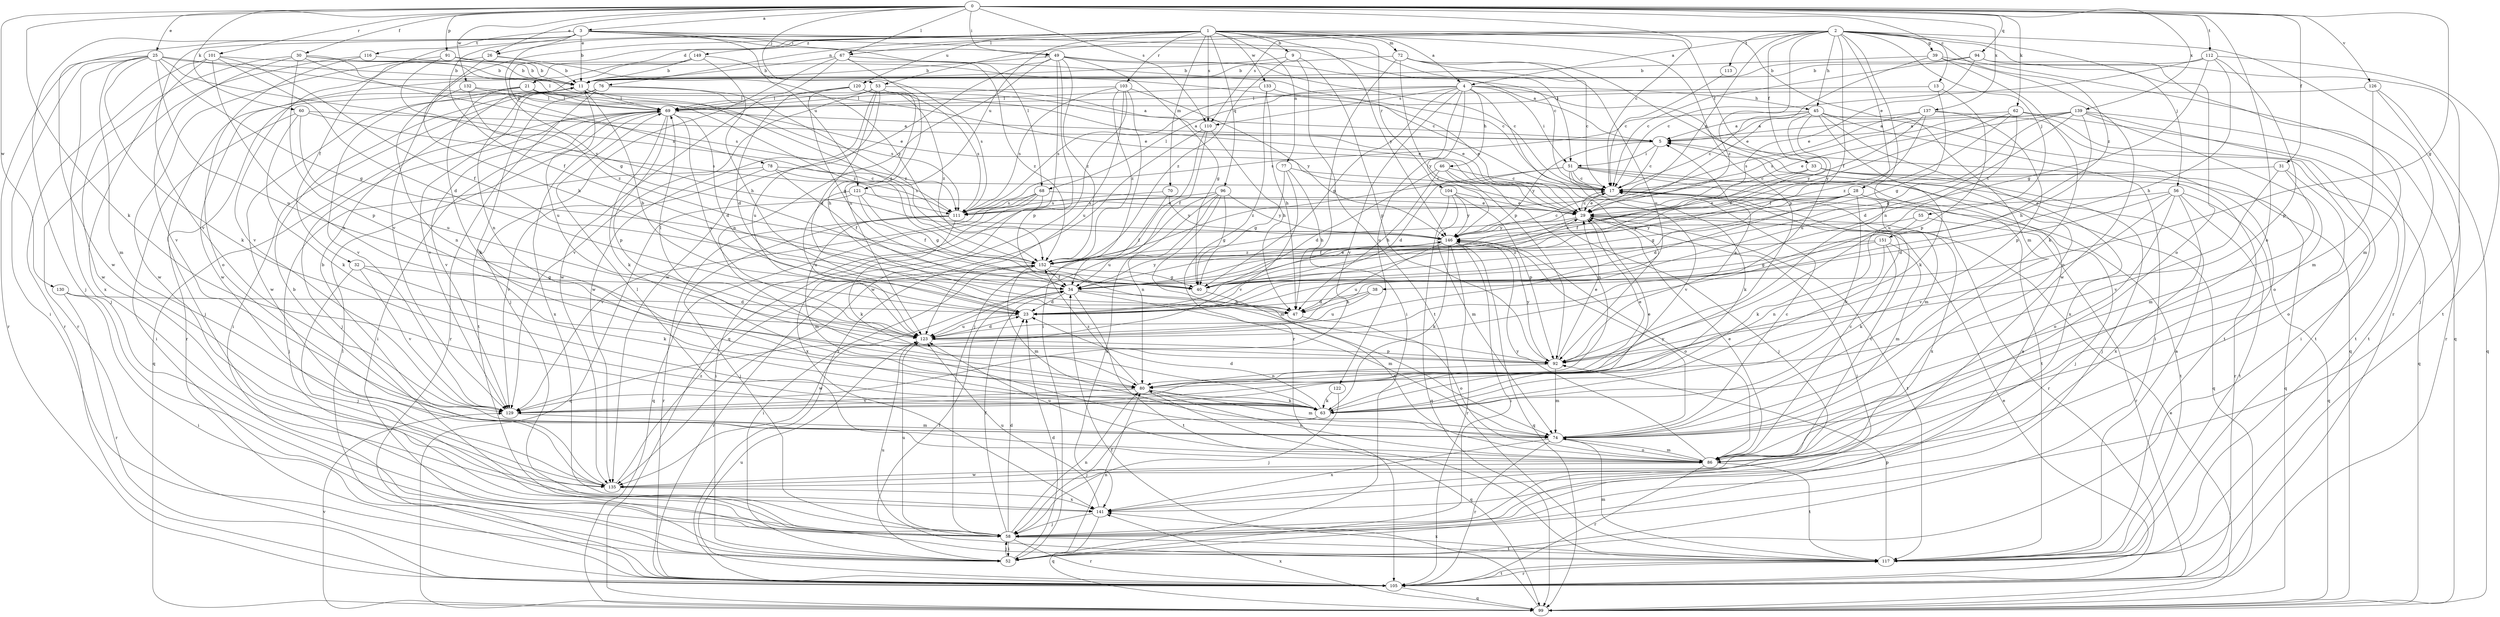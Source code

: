 strict digraph  {
0;
1;
2;
3;
4;
5;
9;
11;
13;
17;
21;
23;
25;
26;
28;
29;
30;
31;
32;
33;
34;
38;
39;
40;
45;
46;
47;
49;
51;
52;
53;
55;
56;
58;
60;
62;
63;
67;
68;
69;
70;
72;
74;
76;
77;
78;
80;
86;
91;
92;
94;
96;
99;
101;
103;
104;
105;
110;
111;
112;
113;
116;
117;
120;
121;
122;
123;
126;
129;
130;
132;
133;
135;
137;
139;
141;
146;
149;
151;
152;
0 -> 3  [label=a];
0 -> 13  [label=c];
0 -> 17  [label=c];
0 -> 25  [label=e];
0 -> 26  [label=e];
0 -> 30  [label=f];
0 -> 31  [label=f];
0 -> 38  [label=g];
0 -> 49  [label=i];
0 -> 53  [label=j];
0 -> 60  [label=k];
0 -> 62  [label=k];
0 -> 63  [label=k];
0 -> 67  [label=l];
0 -> 86  [label=o];
0 -> 91  [label=p];
0 -> 94  [label=q];
0 -> 101  [label=r];
0 -> 110  [label=s];
0 -> 112  [label=t];
0 -> 126  [label=v];
0 -> 130  [label=w];
0 -> 132  [label=w];
0 -> 137  [label=x];
0 -> 139  [label=x];
1 -> 4  [label=a];
1 -> 9  [label=b];
1 -> 21  [label=d];
1 -> 26  [label=e];
1 -> 32  [label=f];
1 -> 33  [label=f];
1 -> 70  [label=m];
1 -> 72  [label=m];
1 -> 74  [label=m];
1 -> 76  [label=n];
1 -> 77  [label=n];
1 -> 78  [label=n];
1 -> 92  [label=p];
1 -> 96  [label=q];
1 -> 103  [label=r];
1 -> 104  [label=r];
1 -> 110  [label=s];
1 -> 120  [label=u];
1 -> 121  [label=u];
1 -> 129  [label=v];
1 -> 133  [label=w];
1 -> 146  [label=y];
1 -> 149  [label=z];
2 -> 4  [label=a];
2 -> 28  [label=e];
2 -> 29  [label=e];
2 -> 33  [label=f];
2 -> 34  [label=f];
2 -> 39  [label=g];
2 -> 45  [label=h];
2 -> 53  [label=j];
2 -> 55  [label=j];
2 -> 56  [label=j];
2 -> 67  [label=l];
2 -> 80  [label=n];
2 -> 86  [label=o];
2 -> 105  [label=r];
2 -> 110  [label=s];
2 -> 113  [label=t];
2 -> 151  [label=z];
2 -> 152  [label=z];
3 -> 11  [label=b];
3 -> 17  [label=c];
3 -> 34  [label=f];
3 -> 40  [label=g];
3 -> 49  [label=i];
3 -> 51  [label=i];
3 -> 58  [label=j];
3 -> 68  [label=l];
3 -> 116  [label=t];
3 -> 121  [label=u];
3 -> 129  [label=v];
3 -> 135  [label=w];
4 -> 40  [label=g];
4 -> 45  [label=h];
4 -> 46  [label=h];
4 -> 51  [label=i];
4 -> 68  [label=l];
4 -> 92  [label=p];
4 -> 99  [label=q];
4 -> 110  [label=s];
4 -> 111  [label=s];
4 -> 122  [label=u];
4 -> 129  [label=v];
4 -> 146  [label=y];
5 -> 17  [label=c];
5 -> 51  [label=i];
5 -> 146  [label=y];
9 -> 11  [label=b];
9 -> 92  [label=p];
9 -> 117  [label=t];
9 -> 152  [label=z];
11 -> 69  [label=l];
11 -> 105  [label=r];
11 -> 123  [label=u];
11 -> 135  [label=w];
11 -> 152  [label=z];
13 -> 40  [label=g];
13 -> 69  [label=l];
13 -> 92  [label=p];
17 -> 29  [label=e];
17 -> 105  [label=r];
17 -> 141  [label=x];
21 -> 58  [label=j];
21 -> 63  [label=k];
21 -> 69  [label=l];
21 -> 111  [label=s];
21 -> 129  [label=v];
21 -> 152  [label=z];
23 -> 11  [label=b];
23 -> 123  [label=u];
25 -> 11  [label=b];
25 -> 29  [label=e];
25 -> 40  [label=g];
25 -> 52  [label=i];
25 -> 58  [label=j];
25 -> 63  [label=k];
25 -> 74  [label=m];
25 -> 105  [label=r];
25 -> 111  [label=s];
25 -> 123  [label=u];
26 -> 11  [label=b];
26 -> 47  [label=h];
26 -> 129  [label=v];
26 -> 146  [label=y];
28 -> 23  [label=d];
28 -> 29  [label=e];
28 -> 40  [label=g];
28 -> 58  [label=j];
28 -> 63  [label=k];
28 -> 117  [label=t];
28 -> 152  [label=z];
29 -> 17  [label=c];
29 -> 34  [label=f];
29 -> 58  [label=j];
29 -> 117  [label=t];
29 -> 146  [label=y];
30 -> 11  [label=b];
30 -> 29  [label=e];
30 -> 69  [label=l];
30 -> 92  [label=p];
30 -> 111  [label=s];
30 -> 129  [label=v];
30 -> 135  [label=w];
31 -> 17  [label=c];
31 -> 74  [label=m];
31 -> 86  [label=o];
31 -> 129  [label=v];
32 -> 40  [label=g];
32 -> 58  [label=j];
32 -> 63  [label=k];
32 -> 129  [label=v];
33 -> 17  [label=c];
33 -> 34  [label=f];
33 -> 58  [label=j];
33 -> 99  [label=q];
33 -> 105  [label=r];
34 -> 23  [label=d];
34 -> 47  [label=h];
34 -> 74  [label=m];
34 -> 117  [label=t];
34 -> 135  [label=w];
34 -> 146  [label=y];
38 -> 23  [label=d];
38 -> 47  [label=h];
38 -> 123  [label=u];
39 -> 11  [label=b];
39 -> 29  [label=e];
39 -> 63  [label=k];
39 -> 99  [label=q];
39 -> 135  [label=w];
40 -> 29  [label=e];
40 -> 86  [label=o];
45 -> 5  [label=a];
45 -> 17  [label=c];
45 -> 34  [label=f];
45 -> 52  [label=i];
45 -> 63  [label=k];
45 -> 111  [label=s];
45 -> 117  [label=t];
45 -> 123  [label=u];
45 -> 141  [label=x];
46 -> 17  [label=c];
46 -> 23  [label=d];
46 -> 47  [label=h];
46 -> 58  [label=j];
46 -> 80  [label=n];
47 -> 86  [label=o];
49 -> 5  [label=a];
49 -> 11  [label=b];
49 -> 17  [label=c];
49 -> 40  [label=g];
49 -> 80  [label=n];
49 -> 92  [label=p];
49 -> 99  [label=q];
49 -> 135  [label=w];
49 -> 152  [label=z];
51 -> 17  [label=c];
51 -> 23  [label=d];
51 -> 63  [label=k];
51 -> 74  [label=m];
51 -> 99  [label=q];
51 -> 117  [label=t];
51 -> 129  [label=v];
51 -> 152  [label=z];
52 -> 5  [label=a];
52 -> 23  [label=d];
52 -> 34  [label=f];
52 -> 58  [label=j];
52 -> 80  [label=n];
53 -> 23  [label=d];
53 -> 29  [label=e];
53 -> 47  [label=h];
53 -> 69  [label=l];
53 -> 123  [label=u];
53 -> 129  [label=v];
53 -> 135  [label=w];
55 -> 63  [label=k];
55 -> 105  [label=r];
55 -> 146  [label=y];
56 -> 23  [label=d];
56 -> 29  [label=e];
56 -> 86  [label=o];
56 -> 99  [label=q];
56 -> 117  [label=t];
56 -> 129  [label=v];
56 -> 141  [label=x];
58 -> 23  [label=d];
58 -> 34  [label=f];
58 -> 52  [label=i];
58 -> 80  [label=n];
58 -> 105  [label=r];
58 -> 117  [label=t];
58 -> 123  [label=u];
60 -> 5  [label=a];
60 -> 52  [label=i];
60 -> 63  [label=k];
60 -> 111  [label=s];
60 -> 123  [label=u];
62 -> 5  [label=a];
62 -> 99  [label=q];
62 -> 117  [label=t];
62 -> 123  [label=u];
62 -> 146  [label=y];
62 -> 152  [label=z];
63 -> 23  [label=d];
63 -> 29  [label=e];
63 -> 58  [label=j];
67 -> 11  [label=b];
67 -> 17  [label=c];
67 -> 58  [label=j];
67 -> 123  [label=u];
67 -> 135  [label=w];
67 -> 152  [label=z];
68 -> 29  [label=e];
68 -> 52  [label=i];
68 -> 99  [label=q];
68 -> 111  [label=s];
68 -> 129  [label=v];
68 -> 141  [label=x];
69 -> 5  [label=a];
69 -> 23  [label=d];
69 -> 52  [label=i];
69 -> 58  [label=j];
69 -> 63  [label=k];
69 -> 92  [label=p];
69 -> 99  [label=q];
69 -> 123  [label=u];
69 -> 129  [label=v];
69 -> 141  [label=x];
70 -> 34  [label=f];
70 -> 111  [label=s];
70 -> 146  [label=y];
72 -> 11  [label=b];
72 -> 17  [label=c];
72 -> 52  [label=i];
72 -> 86  [label=o];
72 -> 92  [label=p];
72 -> 123  [label=u];
74 -> 11  [label=b];
74 -> 17  [label=c];
74 -> 86  [label=o];
74 -> 105  [label=r];
74 -> 141  [label=x];
74 -> 146  [label=y];
76 -> 52  [label=i];
76 -> 69  [label=l];
76 -> 105  [label=r];
76 -> 117  [label=t];
76 -> 129  [label=v];
76 -> 152  [label=z];
77 -> 17  [label=c];
77 -> 40  [label=g];
77 -> 47  [label=h];
77 -> 129  [label=v];
78 -> 17  [label=c];
78 -> 34  [label=f];
78 -> 58  [label=j];
78 -> 111  [label=s];
78 -> 129  [label=v];
80 -> 29  [label=e];
80 -> 63  [label=k];
80 -> 74  [label=m];
80 -> 99  [label=q];
80 -> 129  [label=v];
80 -> 152  [label=z];
86 -> 17  [label=c];
86 -> 29  [label=e];
86 -> 69  [label=l];
86 -> 74  [label=m];
86 -> 80  [label=n];
86 -> 105  [label=r];
86 -> 117  [label=t];
86 -> 123  [label=u];
86 -> 135  [label=w];
86 -> 146  [label=y];
91 -> 11  [label=b];
91 -> 17  [label=c];
91 -> 135  [label=w];
91 -> 146  [label=y];
92 -> 5  [label=a];
92 -> 29  [label=e];
92 -> 74  [label=m];
92 -> 80  [label=n];
92 -> 146  [label=y];
94 -> 11  [label=b];
94 -> 17  [label=c];
94 -> 29  [label=e];
94 -> 58  [label=j];
94 -> 74  [label=m];
96 -> 40  [label=g];
96 -> 74  [label=m];
96 -> 80  [label=n];
96 -> 111  [label=s];
96 -> 123  [label=u];
96 -> 141  [label=x];
96 -> 146  [label=y];
99 -> 29  [label=e];
99 -> 34  [label=f];
99 -> 129  [label=v];
99 -> 141  [label=x];
101 -> 11  [label=b];
101 -> 23  [label=d];
101 -> 34  [label=f];
101 -> 80  [label=n];
101 -> 105  [label=r];
101 -> 141  [label=x];
103 -> 52  [label=i];
103 -> 69  [label=l];
103 -> 111  [label=s];
103 -> 123  [label=u];
103 -> 135  [label=w];
103 -> 146  [label=y];
103 -> 152  [label=z];
104 -> 29  [label=e];
104 -> 74  [label=m];
104 -> 92  [label=p];
104 -> 99  [label=q];
104 -> 146  [label=y];
105 -> 29  [label=e];
105 -> 69  [label=l];
105 -> 99  [label=q];
105 -> 117  [label=t];
105 -> 123  [label=u];
110 -> 34  [label=f];
110 -> 47  [label=h];
110 -> 58  [label=j];
110 -> 105  [label=r];
111 -> 58  [label=j];
111 -> 63  [label=k];
111 -> 74  [label=m];
111 -> 105  [label=r];
112 -> 11  [label=b];
112 -> 17  [label=c];
112 -> 40  [label=g];
112 -> 47  [label=h];
112 -> 92  [label=p];
112 -> 117  [label=t];
113 -> 17  [label=c];
116 -> 11  [label=b];
116 -> 86  [label=o];
116 -> 105  [label=r];
117 -> 5  [label=a];
117 -> 74  [label=m];
117 -> 92  [label=p];
117 -> 105  [label=r];
117 -> 123  [label=u];
117 -> 141  [label=x];
120 -> 23  [label=d];
120 -> 29  [label=e];
120 -> 40  [label=g];
120 -> 69  [label=l];
120 -> 111  [label=s];
120 -> 152  [label=z];
121 -> 29  [label=e];
121 -> 34  [label=f];
121 -> 40  [label=g];
121 -> 99  [label=q];
121 -> 123  [label=u];
122 -> 58  [label=j];
122 -> 63  [label=k];
123 -> 23  [label=d];
123 -> 69  [label=l];
123 -> 92  [label=p];
126 -> 69  [label=l];
126 -> 74  [label=m];
126 -> 99  [label=q];
126 -> 105  [label=r];
129 -> 74  [label=m];
130 -> 23  [label=d];
130 -> 52  [label=i];
130 -> 105  [label=r];
132 -> 5  [label=a];
132 -> 69  [label=l];
132 -> 80  [label=n];
132 -> 152  [label=z];
133 -> 29  [label=e];
133 -> 47  [label=h];
133 -> 69  [label=l];
133 -> 105  [label=r];
135 -> 11  [label=b];
135 -> 17  [label=c];
135 -> 141  [label=x];
135 -> 152  [label=z];
137 -> 5  [label=a];
137 -> 34  [label=f];
137 -> 92  [label=p];
137 -> 111  [label=s];
137 -> 117  [label=t];
137 -> 146  [label=y];
139 -> 5  [label=a];
139 -> 23  [label=d];
139 -> 29  [label=e];
139 -> 40  [label=g];
139 -> 47  [label=h];
139 -> 52  [label=i];
139 -> 86  [label=o];
139 -> 111  [label=s];
139 -> 117  [label=t];
141 -> 58  [label=j];
141 -> 99  [label=q];
141 -> 123  [label=u];
146 -> 17  [label=c];
146 -> 52  [label=i];
146 -> 63  [label=k];
146 -> 86  [label=o];
146 -> 99  [label=q];
146 -> 105  [label=r];
146 -> 123  [label=u];
146 -> 152  [label=z];
149 -> 11  [label=b];
149 -> 47  [label=h];
149 -> 80  [label=n];
149 -> 111  [label=s];
149 -> 135  [label=w];
151 -> 40  [label=g];
151 -> 63  [label=k];
151 -> 74  [label=m];
151 -> 80  [label=n];
151 -> 152  [label=z];
152 -> 34  [label=f];
152 -> 40  [label=g];
152 -> 52  [label=i];
152 -> 74  [label=m];
152 -> 105  [label=r];
}

